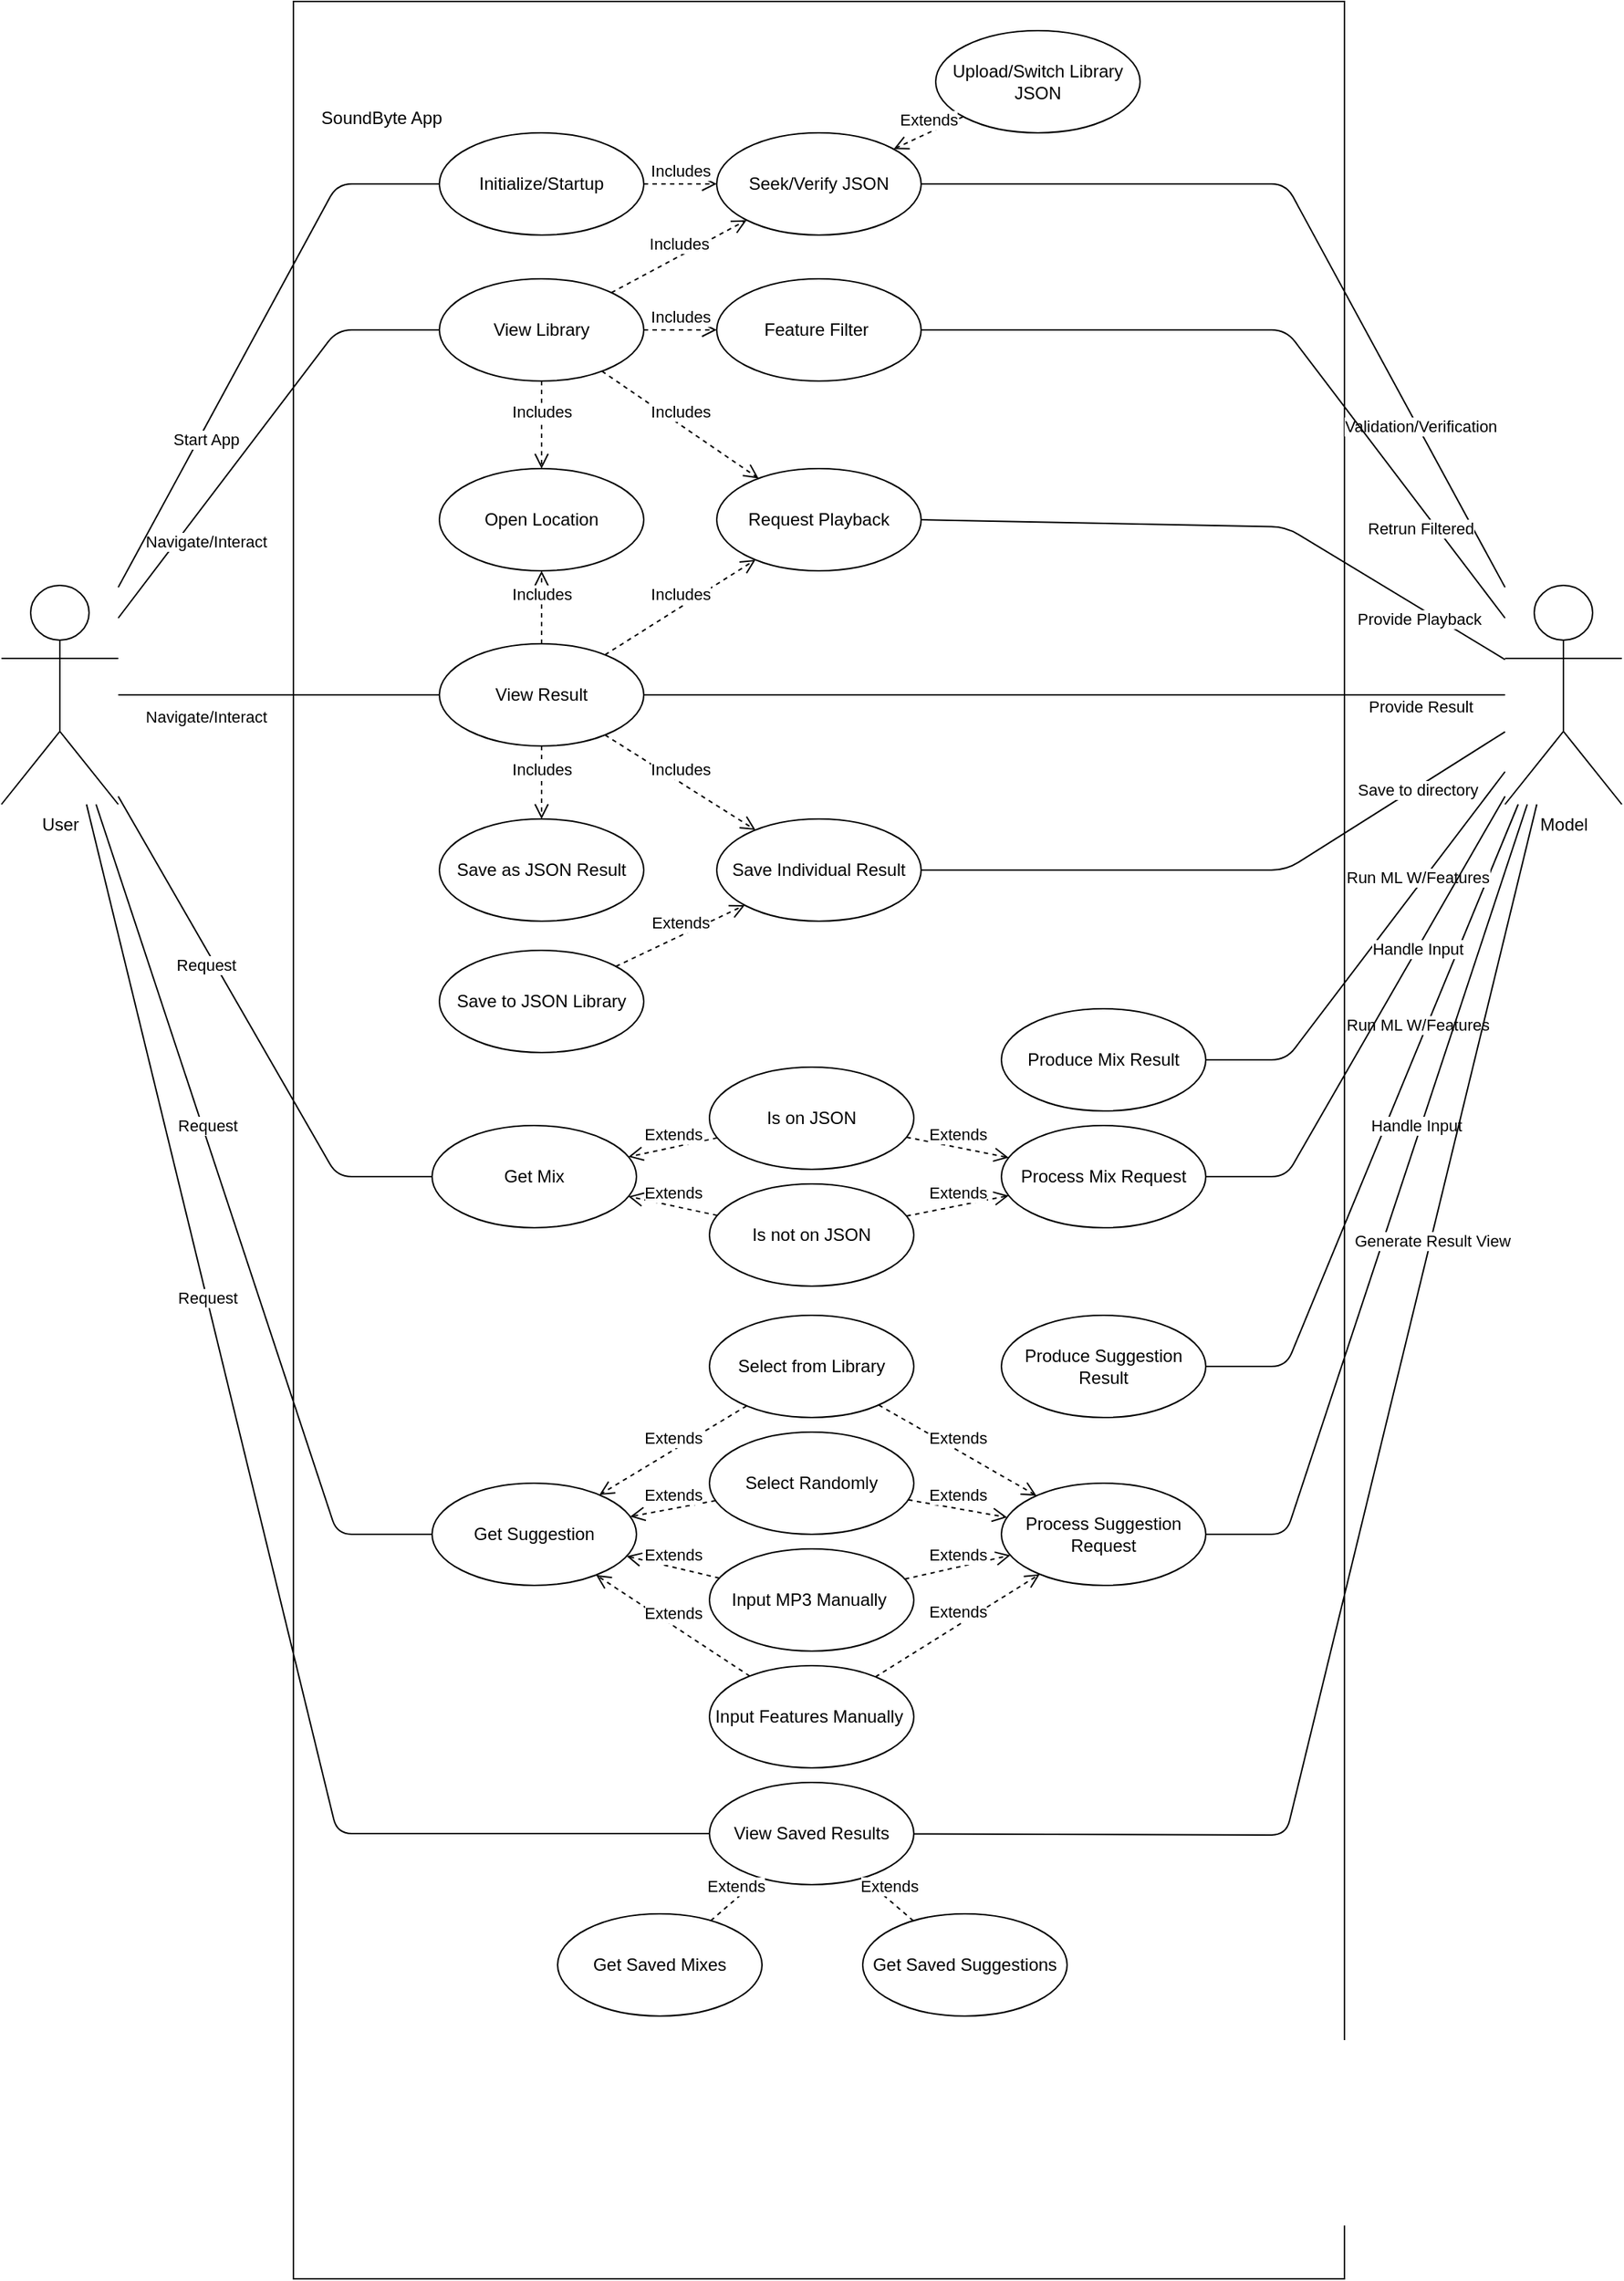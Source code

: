 <mxfile version="13.10.4" type="google"><diagram id="C5RBs43oDa-KdzZeNtuy" name="Page-1"><mxGraphModel dx="1852" dy="3689" grid="1" gridSize="10" guides="1" tooltips="1" connect="1" arrows="1" fold="1" page="1" pageScale="1" pageWidth="827" pageHeight="1169" math="0" shadow="0"><root><mxCell id="WIyWlLk6GJQsqaUBKTNV-0"/><mxCell id="WIyWlLk6GJQsqaUBKTNV-1" parent="WIyWlLk6GJQsqaUBKTNV-0"/><mxCell id="0IeFKWJsFCupnaVQJMwz-87" value="" style="rounded=0;whiteSpace=wrap;html=1;fillColor=#FFFFFF;" parent="WIyWlLk6GJQsqaUBKTNV-1" vertex="1"><mxGeometry x="1060" y="-1210" width="720" height="1560" as="geometry"/></mxCell><mxCell id="0IeFKWJsFCupnaVQJMwz-0" value="User" style="shape=umlActor;verticalLabelPosition=bottom;verticalAlign=top;html=1;" parent="WIyWlLk6GJQsqaUBKTNV-1" vertex="1"><mxGeometry x="860" y="-810" width="80" height="150" as="geometry"/></mxCell><mxCell id="0IeFKWJsFCupnaVQJMwz-1" value="Get Suggestion" style="ellipse;whiteSpace=wrap;html=1;" parent="WIyWlLk6GJQsqaUBKTNV-1" vertex="1"><mxGeometry x="1155" y="-195" width="140" height="70" as="geometry"/></mxCell><mxCell id="0IeFKWJsFCupnaVQJMwz-15" value="Request" style="endArrow=none;html=1;" parent="WIyWlLk6GJQsqaUBKTNV-1" source="0IeFKWJsFCupnaVQJMwz-0" target="0IeFKWJsFCupnaVQJMwz-1" edge="1"><mxGeometry x="-0.214" y="2" width="50" height="50" relative="1" as="geometry"><mxPoint x="1030" y="-800.5" as="sourcePoint"/><mxPoint x="1080" y="-850.5" as="targetPoint"/><Array as="points"><mxPoint x="1090" y="-160"/></Array><mxPoint x="1" as="offset"/></mxGeometry></mxCell><mxCell id="0IeFKWJsFCupnaVQJMwz-20" value="View Library" style="ellipse;whiteSpace=wrap;html=1;" parent="WIyWlLk6GJQsqaUBKTNV-1" vertex="1"><mxGeometry x="1160" y="-1020" width="140" height="70" as="geometry"/></mxCell><mxCell id="0IeFKWJsFCupnaVQJMwz-23" value="Navigate/Interact&lt;br&gt;" style="endArrow=none;html=1;strokeColor=#000000;" parent="WIyWlLk6GJQsqaUBKTNV-1" source="0IeFKWJsFCupnaVQJMwz-0" target="0IeFKWJsFCupnaVQJMwz-20" edge="1"><mxGeometry x="-0.509" y="-16" width="50" height="50" relative="1" as="geometry"><mxPoint x="1070" y="-960.5" as="sourcePoint"/><mxPoint x="1120" y="-1010.5" as="targetPoint"/><Array as="points"><mxPoint x="1090" y="-985"/></Array><mxPoint as="offset"/></mxGeometry></mxCell><mxCell id="0IeFKWJsFCupnaVQJMwz-24" value="Initialize/Startup" style="ellipse;whiteSpace=wrap;html=1;" parent="WIyWlLk6GJQsqaUBKTNV-1" vertex="1"><mxGeometry x="1160" y="-1120" width="140" height="70" as="geometry"/></mxCell><mxCell id="0IeFKWJsFCupnaVQJMwz-26" value="Start App" style="endArrow=none;html=1;strokeColor=#000000;" parent="WIyWlLk6GJQsqaUBKTNV-1" source="0IeFKWJsFCupnaVQJMwz-0" target="0IeFKWJsFCupnaVQJMwz-24" edge="1"><mxGeometry x="-0.388" y="-4" width="50" height="50" relative="1" as="geometry"><mxPoint x="1040" y="-850.5" as="sourcePoint"/><mxPoint x="1220" y="-935.5" as="targetPoint"/><Array as="points"><mxPoint x="1090" y="-1085"/></Array><mxPoint as="offset"/></mxGeometry></mxCell><mxCell id="0IeFKWJsFCupnaVQJMwz-29" value="&lt;span style=&quot;color: rgb(0 , 0 , 0) ; font-family: &amp;#34;helvetica&amp;#34; ; font-size: 11px ; font-style: normal ; font-weight: 400 ; letter-spacing: normal ; text-align: center ; text-indent: 0px ; text-transform: none ; word-spacing: 0px ; background-color: rgb(255 , 255 , 255) ; display: inline ; float: none&quot;&gt;Extends&lt;/span&gt;" style="html=1;verticalAlign=bottom;endArrow=open;dashed=1;endSize=8;" parent="WIyWlLk6GJQsqaUBKTNV-1" source="0IeFKWJsFCupnaVQJMwz-34" target="0IeFKWJsFCupnaVQJMwz-1" edge="1"><mxGeometry relative="1" as="geometry"><mxPoint x="2043.75" y="-247.0" as="sourcePoint"/><mxPoint x="2044" y="28.0" as="targetPoint"/></mxGeometry></mxCell><mxCell id="0IeFKWJsFCupnaVQJMwz-32" value="Request Playback" style="ellipse;whiteSpace=wrap;html=1;" parent="WIyWlLk6GJQsqaUBKTNV-1" vertex="1"><mxGeometry x="1350" y="-890" width="140" height="70" as="geometry"/></mxCell><mxCell id="0IeFKWJsFCupnaVQJMwz-33" value="Feature Filter&amp;nbsp;" style="ellipse;whiteSpace=wrap;html=1;" parent="WIyWlLk6GJQsqaUBKTNV-1" vertex="1"><mxGeometry x="1350" y="-1020" width="140" height="70" as="geometry"/></mxCell><mxCell id="0IeFKWJsFCupnaVQJMwz-34" value="Select from Library" style="ellipse;whiteSpace=wrap;html=1;" parent="WIyWlLk6GJQsqaUBKTNV-1" vertex="1"><mxGeometry x="1345" y="-310" width="140" height="70" as="geometry"/></mxCell><mxCell id="0IeFKWJsFCupnaVQJMwz-35" value="Input MP3 Manually&amp;nbsp;" style="ellipse;whiteSpace=wrap;html=1;" parent="WIyWlLk6GJQsqaUBKTNV-1" vertex="1"><mxGeometry x="1345" y="-150" width="140" height="70" as="geometry"/></mxCell><mxCell id="0IeFKWJsFCupnaVQJMwz-36" value="Select Randomly" style="ellipse;whiteSpace=wrap;html=1;" parent="WIyWlLk6GJQsqaUBKTNV-1" vertex="1"><mxGeometry x="1345" y="-230" width="140" height="70" as="geometry"/></mxCell><mxCell id="0IeFKWJsFCupnaVQJMwz-37" value="Input Features Manually&amp;nbsp;" style="ellipse;whiteSpace=wrap;html=1;" parent="WIyWlLk6GJQsqaUBKTNV-1" vertex="1"><mxGeometry x="1345" y="-70" width="140" height="70" as="geometry"/></mxCell><mxCell id="0IeFKWJsFCupnaVQJMwz-39" value="Seek/Verify JSON" style="ellipse;whiteSpace=wrap;html=1;" parent="WIyWlLk6GJQsqaUBKTNV-1" vertex="1"><mxGeometry x="1350" y="-1120" width="140" height="70" as="geometry"/></mxCell><mxCell id="0IeFKWJsFCupnaVQJMwz-40" value="View Result" style="ellipse;whiteSpace=wrap;html=1;" parent="WIyWlLk6GJQsqaUBKTNV-1" vertex="1"><mxGeometry x="1160" y="-770" width="140" height="70" as="geometry"/></mxCell><mxCell id="0IeFKWJsFCupnaVQJMwz-41" value="Save Individual Result" style="ellipse;whiteSpace=wrap;html=1;" parent="WIyWlLk6GJQsqaUBKTNV-1" vertex="1"><mxGeometry x="1350" y="-650" width="140" height="70" as="geometry"/></mxCell><mxCell id="0IeFKWJsFCupnaVQJMwz-43" value="&lt;span style=&quot;color: rgb(0 , 0 , 0) ; font-family: &amp;#34;helvetica&amp;#34; ; font-size: 11px ; font-style: normal ; font-weight: 400 ; letter-spacing: normal ; text-align: center ; text-indent: 0px ; text-transform: none ; word-spacing: 0px ; background-color: rgb(255 , 255 , 255) ; display: inline ; float: none&quot;&gt;Extends&lt;/span&gt;" style="html=1;verticalAlign=bottom;endArrow=open;dashed=1;endSize=8;" parent="WIyWlLk6GJQsqaUBKTNV-1" source="0IeFKWJsFCupnaVQJMwz-36" target="0IeFKWJsFCupnaVQJMwz-1" edge="1"><mxGeometry relative="1" as="geometry"><mxPoint x="1414.995" y="-250.508" as="sourcePoint"/><mxPoint x="1325" y="-174" as="targetPoint"/></mxGeometry></mxCell><mxCell id="0IeFKWJsFCupnaVQJMwz-44" value="&lt;span style=&quot;color: rgb(0 , 0 , 0) ; font-family: &amp;#34;helvetica&amp;#34; ; font-size: 11px ; font-style: normal ; font-weight: 400 ; letter-spacing: normal ; text-align: center ; text-indent: 0px ; text-transform: none ; word-spacing: 0px ; background-color: rgb(255 , 255 , 255) ; display: inline ; float: none&quot;&gt;Extends&lt;br&gt;&lt;/span&gt;" style="html=1;verticalAlign=bottom;endArrow=open;dashed=1;endSize=8;" parent="WIyWlLk6GJQsqaUBKTNV-1" source="0IeFKWJsFCupnaVQJMwz-35" target="0IeFKWJsFCupnaVQJMwz-1" edge="1"><mxGeometry relative="1" as="geometry"><mxPoint x="1385" y="-115" as="sourcePoint"/><mxPoint x="1345" y="-122" as="targetPoint"/></mxGeometry></mxCell><mxCell id="0IeFKWJsFCupnaVQJMwz-45" value="&lt;span style=&quot;color: rgb(0 , 0 , 0) ; font-family: &amp;#34;helvetica&amp;#34; ; font-size: 11px ; font-style: normal ; font-weight: 400 ; letter-spacing: normal ; text-align: center ; text-indent: 0px ; text-transform: none ; word-spacing: 0px ; background-color: rgb(255 , 255 , 255) ; display: inline ; float: none&quot;&gt;Extends&lt;/span&gt;" style="html=1;verticalAlign=bottom;endArrow=open;dashed=1;endSize=8;" parent="WIyWlLk6GJQsqaUBKTNV-1" source="0IeFKWJsFCupnaVQJMwz-37" target="0IeFKWJsFCupnaVQJMwz-1" edge="1"><mxGeometry relative="1" as="geometry"><mxPoint x="1434.995" y="-230.508" as="sourcePoint"/><mxPoint x="1345.005" y="-154.492" as="targetPoint"/></mxGeometry></mxCell><mxCell id="0IeFKWJsFCupnaVQJMwz-46" value="Get Mix" style="ellipse;whiteSpace=wrap;html=1;" parent="WIyWlLk6GJQsqaUBKTNV-1" vertex="1"><mxGeometry x="1155" y="-440" width="140" height="70" as="geometry"/></mxCell><mxCell id="0IeFKWJsFCupnaVQJMwz-47" value="&lt;span style=&quot;color: rgb(0 , 0 , 0) ; font-family: &amp;#34;helvetica&amp;#34; ; font-size: 11px ; font-style: normal ; font-weight: 400 ; letter-spacing: normal ; text-align: center ; text-indent: 0px ; text-transform: none ; word-spacing: 0px ; background-color: rgb(255 , 255 , 255) ; display: inline ; float: none&quot;&gt;Includes&lt;/span&gt;" style="html=1;verticalAlign=bottom;endArrow=open;dashed=1;endSize=8;" parent="WIyWlLk6GJQsqaUBKTNV-1" source="0IeFKWJsFCupnaVQJMwz-20" target="0IeFKWJsFCupnaVQJMwz-32" edge="1"><mxGeometry relative="1" as="geometry"><mxPoint x="2120.005" y="-760.492" as="sourcePoint"/><mxPoint x="2220" y="-835.5" as="targetPoint"/></mxGeometry></mxCell><mxCell id="0IeFKWJsFCupnaVQJMwz-48" value="&lt;span style=&quot;color: rgb(0 , 0 , 0) ; font-family: &amp;#34;helvetica&amp;#34; ; font-size: 11px ; font-style: normal ; font-weight: 400 ; letter-spacing: normal ; text-align: center ; text-indent: 0px ; text-transform: none ; word-spacing: 0px ; background-color: rgb(255 , 255 , 255) ; display: inline ; float: none&quot;&gt;Includes&lt;/span&gt;" style="html=1;verticalAlign=bottom;endArrow=open;dashed=1;endSize=8;" parent="WIyWlLk6GJQsqaUBKTNV-1" source="0IeFKWJsFCupnaVQJMwz-40" target="0IeFKWJsFCupnaVQJMwz-32" edge="1"><mxGeometry relative="1" as="geometry"><mxPoint x="2130.005" y="-750.492" as="sourcePoint"/><mxPoint x="2230" y="-825.5" as="targetPoint"/></mxGeometry></mxCell><mxCell id="0IeFKWJsFCupnaVQJMwz-49" value="&lt;span style=&quot;color: rgb(0 , 0 , 0) ; font-family: &amp;#34;helvetica&amp;#34; ; font-size: 11px ; font-style: normal ; font-weight: 400 ; letter-spacing: normal ; text-align: center ; text-indent: 0px ; text-transform: none ; word-spacing: 0px ; background-color: rgb(255 , 255 , 255) ; display: inline ; float: none&quot;&gt;Includes&lt;/span&gt;" style="html=1;verticalAlign=bottom;endArrow=open;dashed=1;endSize=8;entryX=0;entryY=1;entryDx=0;entryDy=0;" parent="WIyWlLk6GJQsqaUBKTNV-1" source="0IeFKWJsFCupnaVQJMwz-20" target="0IeFKWJsFCupnaVQJMwz-39" edge="1"><mxGeometry relative="1" as="geometry"><mxPoint x="2120.005" y="-760.492" as="sourcePoint"/><mxPoint x="2220" y="-835.5" as="targetPoint"/></mxGeometry></mxCell><mxCell id="0IeFKWJsFCupnaVQJMwz-50" value="&lt;span style=&quot;color: rgb(0 , 0 , 0) ; font-family: &amp;#34;helvetica&amp;#34; ; font-size: 11px ; font-style: normal ; font-weight: 400 ; letter-spacing: normal ; text-align: center ; text-indent: 0px ; text-transform: none ; word-spacing: 0px ; background-color: rgb(255 , 255 , 255) ; display: inline ; float: none&quot;&gt;Includes&lt;/span&gt;" style="html=1;verticalAlign=bottom;endArrow=open;dashed=1;endSize=8;exitX=1;exitY=0.5;exitDx=0;exitDy=0;entryX=0;entryY=0.5;entryDx=0;entryDy=0;" parent="WIyWlLk6GJQsqaUBKTNV-1" source="0IeFKWJsFCupnaVQJMwz-24" target="0IeFKWJsFCupnaVQJMwz-39" edge="1"><mxGeometry relative="1" as="geometry"><mxPoint x="2120.005" y="-760.492" as="sourcePoint"/><mxPoint x="2220" y="-835.5" as="targetPoint"/></mxGeometry></mxCell><mxCell id="0IeFKWJsFCupnaVQJMwz-51" value="&lt;span style=&quot;color: rgb(0 , 0 , 0) ; font-family: &amp;#34;helvetica&amp;#34; ; font-size: 11px ; font-style: normal ; font-weight: 400 ; letter-spacing: normal ; text-align: center ; text-indent: 0px ; text-transform: none ; word-spacing: 0px ; background-color: rgb(255 , 255 , 255) ; display: inline ; float: none&quot;&gt;Includes&lt;/span&gt;" style="html=1;verticalAlign=bottom;endArrow=open;dashed=1;endSize=8;exitX=1;exitY=0.5;exitDx=0;exitDy=0;entryX=0;entryY=0.5;entryDx=0;entryDy=0;" parent="WIyWlLk6GJQsqaUBKTNV-1" source="0IeFKWJsFCupnaVQJMwz-20" target="0IeFKWJsFCupnaVQJMwz-33" edge="1"><mxGeometry relative="1" as="geometry"><mxPoint x="1340.005" y="-902.492" as="sourcePoint"/><mxPoint x="1429.995" y="-980.508" as="targetPoint"/></mxGeometry></mxCell><mxCell id="0IeFKWJsFCupnaVQJMwz-53" value="&lt;span style=&quot;color: rgb(0 , 0 , 0) ; font-family: &amp;#34;helvetica&amp;#34; ; font-size: 11px ; font-style: normal ; font-weight: 400 ; letter-spacing: normal ; text-align: center ; text-indent: 0px ; text-transform: none ; word-spacing: 0px ; background-color: rgb(255 , 255 , 255) ; display: inline ; float: none&quot;&gt;Includes&lt;/span&gt;" style="html=1;verticalAlign=bottom;endArrow=open;dashed=1;endSize=8;" parent="WIyWlLk6GJQsqaUBKTNV-1" source="0IeFKWJsFCupnaVQJMwz-40" target="0IeFKWJsFCupnaVQJMwz-41" edge="1"><mxGeometry relative="1" as="geometry"><mxPoint x="2120.005" y="-760.492" as="sourcePoint"/><mxPoint x="2220" y="-835.5" as="targetPoint"/></mxGeometry></mxCell><mxCell id="0IeFKWJsFCupnaVQJMwz-54" value="Navigate/Interact&lt;br&gt;" style="endArrow=none;html=1;strokeColor=#000000;" parent="WIyWlLk6GJQsqaUBKTNV-1" source="0IeFKWJsFCupnaVQJMwz-0" target="0IeFKWJsFCupnaVQJMwz-40" edge="1"><mxGeometry x="-0.455" y="-15" width="50" height="50" relative="1" as="geometry"><mxPoint x="1040" y="-773.682" as="sourcePoint"/><mxPoint x="1220.0" y="-878" as="targetPoint"/><Array as="points"><mxPoint x="1090" y="-735"/></Array><mxPoint as="offset"/></mxGeometry></mxCell><mxCell id="0IeFKWJsFCupnaVQJMwz-56" value="Model" style="shape=umlActor;verticalLabelPosition=bottom;verticalAlign=top;html=1;" parent="WIyWlLk6GJQsqaUBKTNV-1" vertex="1"><mxGeometry x="1890" y="-810" width="80" height="150" as="geometry"/></mxCell><mxCell id="0IeFKWJsFCupnaVQJMwz-57" value="Validation/Verification" style="endArrow=none;html=1;strokeColor=#000000;" parent="WIyWlLk6GJQsqaUBKTNV-1" source="0IeFKWJsFCupnaVQJMwz-56" target="0IeFKWJsFCupnaVQJMwz-39" edge="1"><mxGeometry x="-0.558" y="-2" width="50" height="50" relative="1" as="geometry"><mxPoint x="1040" y="-796.773" as="sourcePoint"/><mxPoint x="1220" y="-1005" as="targetPoint"/><Array as="points"><mxPoint x="1740" y="-1085"/></Array><mxPoint as="offset"/></mxGeometry></mxCell><mxCell id="0IeFKWJsFCupnaVQJMwz-58" value="Retrun Filtered&lt;br&gt;" style="endArrow=none;html=1;strokeColor=#000000;" parent="WIyWlLk6GJQsqaUBKTNV-1" source="0IeFKWJsFCupnaVQJMwz-56" target="0IeFKWJsFCupnaVQJMwz-33" edge="1"><mxGeometry x="-0.662" y="9" width="50" height="50" relative="1" as="geometry"><mxPoint x="1790" y="-786.857" as="sourcePoint"/><mxPoint x="1550" y="-1005" as="targetPoint"/><Array as="points"><mxPoint x="1740" y="-985"/></Array><mxPoint as="offset"/></mxGeometry></mxCell><mxCell id="0IeFKWJsFCupnaVQJMwz-59" value="Save to directory" style="endArrow=none;html=1;strokeColor=#000000;" parent="WIyWlLk6GJQsqaUBKTNV-1" source="0IeFKWJsFCupnaVQJMwz-56" target="0IeFKWJsFCupnaVQJMwz-41" edge="1"><mxGeometry x="-0.663" y="2" width="50" height="50" relative="1" as="geometry"><mxPoint x="1790" y="-768.714" as="sourcePoint"/><mxPoint x="1550" y="-878" as="targetPoint"/><Array as="points"><mxPoint x="1740" y="-615"/></Array><mxPoint as="offset"/></mxGeometry></mxCell><mxCell id="0IeFKWJsFCupnaVQJMwz-60" value="Provide Playback" style="endArrow=none;html=1;strokeColor=#000000;entryX=1;entryY=0.5;entryDx=0;entryDy=0;" parent="WIyWlLk6GJQsqaUBKTNV-1" source="0IeFKWJsFCupnaVQJMwz-56" target="0IeFKWJsFCupnaVQJMwz-32" edge="1"><mxGeometry x="-0.696" y="6" width="50" height="50" relative="1" as="geometry"><mxPoint x="1790" y="-768.714" as="sourcePoint"/><mxPoint x="1550" y="-878" as="targetPoint"/><Array as="points"><mxPoint x="1740" y="-850"/></Array><mxPoint x="-1" as="offset"/></mxGeometry></mxCell><mxCell id="0IeFKWJsFCupnaVQJMwz-62" value="Process Suggestion &lt;br&gt;Request" style="ellipse;whiteSpace=wrap;html=1;" parent="WIyWlLk6GJQsqaUBKTNV-1" vertex="1"><mxGeometry x="1545" y="-195" width="140" height="70" as="geometry"/></mxCell><mxCell id="0IeFKWJsFCupnaVQJMwz-64" value="&lt;span style=&quot;color: rgb(0 , 0 , 0) ; font-family: &amp;#34;helvetica&amp;#34; ; font-size: 11px ; font-style: normal ; font-weight: 400 ; letter-spacing: normal ; text-align: center ; text-indent: 0px ; text-transform: none ; word-spacing: 0px ; background-color: rgb(255 , 255 , 255) ; display: inline ; float: none&quot;&gt;Extends&lt;/span&gt;" style="html=1;verticalAlign=bottom;endArrow=open;dashed=1;endSize=8;" parent="WIyWlLk6GJQsqaUBKTNV-1" source="0IeFKWJsFCupnaVQJMwz-34" target="0IeFKWJsFCupnaVQJMwz-62" edge="1"><mxGeometry relative="1" as="geometry"><mxPoint x="1415.503" y="-250.251" as="sourcePoint"/><mxPoint x="1334.497" y="-174.749" as="targetPoint"/></mxGeometry></mxCell><mxCell id="0IeFKWJsFCupnaVQJMwz-65" value="&lt;span style=&quot;color: rgb(0 , 0 , 0) ; font-family: &amp;#34;helvetica&amp;#34; ; font-size: 11px ; font-style: normal ; font-weight: 400 ; letter-spacing: normal ; text-align: center ; text-indent: 0px ; text-transform: none ; word-spacing: 0px ; background-color: rgb(255 , 255 , 255) ; display: inline ; float: none&quot;&gt;Extends&lt;/span&gt;" style="html=1;verticalAlign=bottom;endArrow=open;dashed=1;endSize=8;" parent="WIyWlLk6GJQsqaUBKTNV-1" source="0IeFKWJsFCupnaVQJMwz-36" target="0IeFKWJsFCupnaVQJMwz-62" edge="1"><mxGeometry relative="1" as="geometry"><mxPoint x="1425.503" y="-240.251" as="sourcePoint"/><mxPoint x="1344.497" y="-164.749" as="targetPoint"/></mxGeometry></mxCell><mxCell id="0IeFKWJsFCupnaVQJMwz-66" value="&lt;span style=&quot;color: rgb(0 , 0 , 0) ; font-family: &amp;#34;helvetica&amp;#34; ; font-size: 11px ; font-style: normal ; font-weight: 400 ; letter-spacing: normal ; text-align: center ; text-indent: 0px ; text-transform: none ; word-spacing: 0px ; background-color: rgb(255 , 255 , 255) ; display: inline ; float: none&quot;&gt;Extends&lt;/span&gt;" style="html=1;verticalAlign=bottom;endArrow=open;dashed=1;endSize=8;" parent="WIyWlLk6GJQsqaUBKTNV-1" source="0IeFKWJsFCupnaVQJMwz-35" target="0IeFKWJsFCupnaVQJMwz-62" edge="1"><mxGeometry relative="1" as="geometry"><mxPoint x="1435.503" y="-230.251" as="sourcePoint"/><mxPoint x="1354.497" y="-154.749" as="targetPoint"/></mxGeometry></mxCell><mxCell id="0IeFKWJsFCupnaVQJMwz-67" value="&lt;span style=&quot;color: rgb(0 , 0 , 0) ; font-family: &amp;#34;helvetica&amp;#34; ; font-size: 11px ; font-style: normal ; font-weight: 400 ; letter-spacing: normal ; text-align: center ; text-indent: 0px ; text-transform: none ; word-spacing: 0px ; background-color: rgb(255 , 255 , 255) ; display: inline ; float: none&quot;&gt;Extends&lt;/span&gt;" style="html=1;verticalAlign=bottom;endArrow=open;dashed=1;endSize=8;" parent="WIyWlLk6GJQsqaUBKTNV-1" source="0IeFKWJsFCupnaVQJMwz-37" target="0IeFKWJsFCupnaVQJMwz-62" edge="1"><mxGeometry relative="1" as="geometry"><mxPoint x="1445.503" y="-220.251" as="sourcePoint"/><mxPoint x="1585" y="-132" as="targetPoint"/></mxGeometry></mxCell><mxCell id="0IeFKWJsFCupnaVQJMwz-71" value="Save to JSON Library" style="ellipse;whiteSpace=wrap;html=1;" parent="WIyWlLk6GJQsqaUBKTNV-1" vertex="1"><mxGeometry x="1160" y="-560" width="140" height="70" as="geometry"/></mxCell><mxCell id="0IeFKWJsFCupnaVQJMwz-72" value="&lt;span style=&quot;color: rgb(0 , 0 , 0) ; font-family: &amp;#34;helvetica&amp;#34; ; font-size: 11px ; font-style: normal ; font-weight: 400 ; letter-spacing: normal ; text-align: center ; text-indent: 0px ; text-transform: none ; word-spacing: 0px ; background-color: rgb(255 , 255 , 255) ; display: inline ; float: none&quot;&gt;Extends&lt;/span&gt;" style="html=1;verticalAlign=bottom;endArrow=open;dashed=1;endSize=8;" parent="WIyWlLk6GJQsqaUBKTNV-1" source="0IeFKWJsFCupnaVQJMwz-71" target="0IeFKWJsFCupnaVQJMwz-41" edge="1"><mxGeometry relative="1" as="geometry"><mxPoint x="1544" y="-545" as="sourcePoint"/><mxPoint x="1435" y="-630" as="targetPoint"/></mxGeometry></mxCell><mxCell id="0IeFKWJsFCupnaVQJMwz-75" value="Provide Result" style="endArrow=none;html=1;strokeColor=#000000;" parent="WIyWlLk6GJQsqaUBKTNV-1" source="0IeFKWJsFCupnaVQJMwz-56" target="0IeFKWJsFCupnaVQJMwz-40" edge="1"><mxGeometry x="-0.801" y="7" width="50" height="50" relative="1" as="geometry"><mxPoint x="1790" y="-760.255" as="sourcePoint"/><mxPoint x="1360" y="-763" as="targetPoint"/><Array as="points"/><mxPoint y="1" as="offset"/></mxGeometry></mxCell><mxCell id="0IeFKWJsFCupnaVQJMwz-77" value="Produce Suggestion &lt;br&gt;Result" style="ellipse;whiteSpace=wrap;html=1;" parent="WIyWlLk6GJQsqaUBKTNV-1" vertex="1"><mxGeometry x="1545" y="-310" width="140" height="70" as="geometry"/></mxCell><mxCell id="0IeFKWJsFCupnaVQJMwz-78" value="Run ML W/Features" style="endArrow=none;html=1;strokeColor=#000000;" parent="WIyWlLk6GJQsqaUBKTNV-1" source="0IeFKWJsFCupnaVQJMwz-56" target="0IeFKWJsFCupnaVQJMwz-77" edge="1"><mxGeometry x="-0.3" y="-7" width="50" height="50" relative="1" as="geometry"><mxPoint x="1790" y="-205.0" as="sourcePoint"/><mxPoint x="1715" y="-205.0" as="targetPoint"/><Array as="points"><mxPoint x="1740" y="-275"/></Array><mxPoint y="1" as="offset"/></mxGeometry></mxCell><mxCell id="0IeFKWJsFCupnaVQJMwz-79" value="Process Mix Request" style="ellipse;whiteSpace=wrap;html=1;" parent="WIyWlLk6GJQsqaUBKTNV-1" vertex="1"><mxGeometry x="1545" y="-440" width="140" height="70" as="geometry"/></mxCell><mxCell id="0IeFKWJsFCupnaVQJMwz-82" value="Produce Mix Result&lt;br&gt;" style="ellipse;whiteSpace=wrap;html=1;" parent="WIyWlLk6GJQsqaUBKTNV-1" vertex="1"><mxGeometry x="1545" y="-520" width="140" height="70" as="geometry"/></mxCell><mxCell id="0IeFKWJsFCupnaVQJMwz-84" value="Run ML W/Features" style="endArrow=none;html=1;strokeColor=#000000;" parent="WIyWlLk6GJQsqaUBKTNV-1" source="0IeFKWJsFCupnaVQJMwz-56" target="0IeFKWJsFCupnaVQJMwz-82" edge="1"><mxGeometry x="-0.38" y="-4" width="50" height="50" relative="1" as="geometry"><mxPoint x="1790" y="-205.0" as="sourcePoint"/><mxPoint x="1715" y="-205.0" as="targetPoint"/><Array as="points"><mxPoint x="1740" y="-485"/></Array><mxPoint as="offset"/></mxGeometry></mxCell><mxCell id="0IeFKWJsFCupnaVQJMwz-86" value="Request" style="endArrow=none;html=1;" parent="WIyWlLk6GJQsqaUBKTNV-1" source="0IeFKWJsFCupnaVQJMwz-0" target="0IeFKWJsFCupnaVQJMwz-46" edge="1"><mxGeometry x="-0.289" y="-6" width="50" height="50" relative="1" as="geometry"><mxPoint x="1039.866" y="-675.5" as="sourcePoint"/><mxPoint x="1271.98" y="-238.82" as="targetPoint"/><Array as="points"><mxPoint x="1090" y="-405"/></Array><mxPoint as="offset"/></mxGeometry></mxCell><mxCell id="0IeFKWJsFCupnaVQJMwz-88" value="SoundByte App" style="text;html=1;align=center;verticalAlign=middle;resizable=0;points=[];autosize=1;" parent="WIyWlLk6GJQsqaUBKTNV-1" vertex="1"><mxGeometry x="1070" y="-1140" width="100" height="20" as="geometry"/></mxCell><mxCell id="0IeFKWJsFCupnaVQJMwz-89" value="Is on JSON" style="ellipse;whiteSpace=wrap;html=1;" parent="WIyWlLk6GJQsqaUBKTNV-1" vertex="1"><mxGeometry x="1345" y="-480" width="140" height="70" as="geometry"/></mxCell><mxCell id="0IeFKWJsFCupnaVQJMwz-90" value="Is not on JSON" style="ellipse;whiteSpace=wrap;html=1;" parent="WIyWlLk6GJQsqaUBKTNV-1" vertex="1"><mxGeometry x="1345" y="-400" width="140" height="70" as="geometry"/></mxCell><mxCell id="0IeFKWJsFCupnaVQJMwz-91" value="&lt;span style=&quot;color: rgb(0 , 0 , 0) ; font-family: &amp;#34;helvetica&amp;#34; ; font-size: 11px ; font-style: normal ; font-weight: 400 ; letter-spacing: normal ; text-align: center ; text-indent: 0px ; text-transform: none ; word-spacing: 0px ; background-color: rgb(255 , 255 , 255) ; display: inline ; float: none&quot;&gt;Extends&lt;/span&gt;" style="html=1;verticalAlign=bottom;endArrow=open;dashed=1;endSize=8;" parent="WIyWlLk6GJQsqaUBKTNV-1" source="0IeFKWJsFCupnaVQJMwz-89" target="0IeFKWJsFCupnaVQJMwz-79" edge="1"><mxGeometry relative="1" as="geometry"><mxPoint x="1505.21" y="-186.351" as="sourcePoint"/><mxPoint x="1599.858" y="-118.673" as="targetPoint"/></mxGeometry></mxCell><mxCell id="0IeFKWJsFCupnaVQJMwz-92" value="&lt;span style=&quot;color: rgb(0 , 0 , 0) ; font-family: &amp;#34;helvetica&amp;#34; ; font-size: 11px ; font-style: normal ; font-weight: 400 ; letter-spacing: normal ; text-align: center ; text-indent: 0px ; text-transform: none ; word-spacing: 0px ; background-color: rgb(255 , 255 , 255) ; display: inline ; float: none&quot;&gt;Extends&lt;/span&gt;" style="html=1;verticalAlign=bottom;endArrow=open;dashed=1;endSize=8;" parent="WIyWlLk6GJQsqaUBKTNV-1" source="0IeFKWJsFCupnaVQJMwz-90" target="0IeFKWJsFCupnaVQJMwz-79" edge="1"><mxGeometry relative="1" as="geometry"><mxPoint x="1516.579" y="-478.357" as="sourcePoint"/><mxPoint x="1578.421" y="-461.643" as="targetPoint"/></mxGeometry></mxCell><mxCell id="0IeFKWJsFCupnaVQJMwz-93" value="&lt;span style=&quot;color: rgb(0 , 0 , 0) ; font-family: &amp;#34;helvetica&amp;#34; ; font-size: 11px ; font-style: normal ; font-weight: 400 ; letter-spacing: normal ; text-align: center ; text-indent: 0px ; text-transform: none ; word-spacing: 0px ; background-color: rgb(255 , 255 , 255) ; display: inline ; float: none&quot;&gt;Extends&lt;/span&gt;" style="html=1;verticalAlign=bottom;endArrow=open;dashed=1;endSize=8;" parent="WIyWlLk6GJQsqaUBKTNV-1" source="0IeFKWJsFCupnaVQJMwz-90" target="0IeFKWJsFCupnaVQJMwz-46" edge="1"><mxGeometry relative="1" as="geometry"><mxPoint x="1520.119" y="-420.84" as="sourcePoint"/><mxPoint x="1574.926" y="-432.102" as="targetPoint"/></mxGeometry></mxCell><mxCell id="0IeFKWJsFCupnaVQJMwz-94" value="&lt;span style=&quot;color: rgb(0 , 0 , 0) ; font-family: &amp;#34;helvetica&amp;#34; ; font-size: 11px ; font-style: normal ; font-weight: 400 ; letter-spacing: normal ; text-align: center ; text-indent: 0px ; text-transform: none ; word-spacing: 0px ; background-color: rgb(255 , 255 , 255) ; display: inline ; float: none&quot;&gt;Extends&lt;/span&gt;" style="html=1;verticalAlign=bottom;endArrow=open;dashed=1;endSize=8;" parent="WIyWlLk6GJQsqaUBKTNV-1" source="0IeFKWJsFCupnaVQJMwz-89" target="0IeFKWJsFCupnaVQJMwz-46" edge="1"><mxGeometry relative="1" as="geometry"><mxPoint x="1400.648" y="-430.056" as="sourcePoint"/><mxPoint x="1339.035" y="-455.75" as="targetPoint"/></mxGeometry></mxCell><mxCell id="0IeFKWJsFCupnaVQJMwz-100" value="Handle Input" style="endArrow=none;html=1;strokeColor=#000000;" parent="WIyWlLk6GJQsqaUBKTNV-1" source="0IeFKWJsFCupnaVQJMwz-56" target="0IeFKWJsFCupnaVQJMwz-79" edge="1"><mxGeometry x="-0.317" y="1" width="50" height="50" relative="1" as="geometry"><mxPoint x="1840.435" y="-688" as="sourcePoint"/><mxPoint x="1663.57" y="-239.336" as="targetPoint"/><Array as="points"><mxPoint x="1740" y="-405"/></Array><mxPoint y="-1" as="offset"/></mxGeometry></mxCell><mxCell id="0IeFKWJsFCupnaVQJMwz-101" value="Handle Input" style="endArrow=none;html=1;strokeColor=#000000;" parent="WIyWlLk6GJQsqaUBKTNV-1" source="0IeFKWJsFCupnaVQJMwz-56" target="0IeFKWJsFCupnaVQJMwz-62" edge="1"><mxGeometry x="-0.201" y="-2" width="50" height="50" relative="1" as="geometry"><mxPoint x="1850.435" y="-678" as="sourcePoint"/><mxPoint x="1673.57" y="-229.336" as="targetPoint"/><Array as="points"><mxPoint x="1740" y="-160"/></Array><mxPoint x="-1" as="offset"/></mxGeometry></mxCell><mxCell id="0IeFKWJsFCupnaVQJMwz-102" value="View Saved Results" style="ellipse;whiteSpace=wrap;html=1;" parent="WIyWlLk6GJQsqaUBKTNV-1" vertex="1"><mxGeometry x="1345" y="10" width="140" height="70" as="geometry"/></mxCell><mxCell id="0IeFKWJsFCupnaVQJMwz-103" value="Open Location" style="ellipse;whiteSpace=wrap;html=1;" parent="WIyWlLk6GJQsqaUBKTNV-1" vertex="1"><mxGeometry x="1160" y="-890" width="140" height="70" as="geometry"/></mxCell><mxCell id="0IeFKWJsFCupnaVQJMwz-104" value="&lt;span style=&quot;color: rgb(0 , 0 , 0) ; font-family: &amp;#34;helvetica&amp;#34; ; font-size: 11px ; font-style: normal ; font-weight: 400 ; letter-spacing: normal ; text-align: center ; text-indent: 0px ; text-transform: none ; word-spacing: 0px ; background-color: rgb(255 , 255 , 255) ; display: inline ; float: none&quot;&gt;Includes&lt;/span&gt;" style="html=1;verticalAlign=bottom;endArrow=open;dashed=1;endSize=8;exitX=0.5;exitY=1;exitDx=0;exitDy=0;" parent="WIyWlLk6GJQsqaUBKTNV-1" source="0IeFKWJsFCupnaVQJMwz-20" target="0IeFKWJsFCupnaVQJMwz-103" edge="1"><mxGeometry relative="1" as="geometry"><mxPoint x="1331.263" y="-849.727" as="sourcePoint"/><mxPoint x="1398.533" y="-803.198" as="targetPoint"/></mxGeometry></mxCell><mxCell id="0IeFKWJsFCupnaVQJMwz-105" value="&lt;span style=&quot;color: rgb(0 , 0 , 0) ; font-family: &amp;#34;helvetica&amp;#34; ; font-size: 11px ; font-style: normal ; font-weight: 400 ; letter-spacing: normal ; text-align: center ; text-indent: 0px ; text-transform: none ; word-spacing: 0px ; background-color: rgb(255 , 255 , 255) ; display: inline ; float: none&quot;&gt;Includes&lt;/span&gt;" style="html=1;verticalAlign=bottom;endArrow=open;dashed=1;endSize=8;entryX=0.5;entryY=1;entryDx=0;entryDy=0;" parent="WIyWlLk6GJQsqaUBKTNV-1" source="0IeFKWJsFCupnaVQJMwz-40" target="0IeFKWJsFCupnaVQJMwz-103" edge="1"><mxGeometry relative="1" as="geometry"><mxPoint x="1290" y="-843" as="sourcePoint"/><mxPoint x="1290" y="-810" as="targetPoint"/></mxGeometry></mxCell><mxCell id="0IeFKWJsFCupnaVQJMwz-106" value="Save as JSON Result" style="ellipse;whiteSpace=wrap;html=1;" parent="WIyWlLk6GJQsqaUBKTNV-1" vertex="1"><mxGeometry x="1160" y="-650" width="140" height="70" as="geometry"/></mxCell><mxCell id="0IeFKWJsFCupnaVQJMwz-107" value="&lt;span style=&quot;color: rgb(0 , 0 , 0) ; font-family: &amp;#34;helvetica&amp;#34; ; font-size: 11px ; font-style: normal ; font-weight: 400 ; letter-spacing: normal ; text-align: center ; text-indent: 0px ; text-transform: none ; word-spacing: 0px ; background-color: rgb(255 , 255 , 255) ; display: inline ; float: none&quot;&gt;Includes&lt;/span&gt;" style="html=1;verticalAlign=bottom;endArrow=open;dashed=1;endSize=8;exitX=0.5;exitY=1;exitDx=0;exitDy=0;entryX=0.5;entryY=0;entryDx=0;entryDy=0;" parent="WIyWlLk6GJQsqaUBKTNV-1" source="0IeFKWJsFCupnaVQJMwz-40" target="0IeFKWJsFCupnaVQJMwz-106" edge="1"><mxGeometry relative="1" as="geometry"><mxPoint x="1329.657" y="-636.159" as="sourcePoint"/><mxPoint x="1400.566" y="-583.918" as="targetPoint"/></mxGeometry></mxCell><mxCell id="0IeFKWJsFCupnaVQJMwz-108" value="Request" style="endArrow=none;html=1;" parent="WIyWlLk6GJQsqaUBKTNV-1" source="0IeFKWJsFCupnaVQJMwz-0" target="0IeFKWJsFCupnaVQJMwz-102" edge="1"><mxGeometry x="-0.29" width="50" height="50" relative="1" as="geometry"><mxPoint x="930" y="-606.494" as="sourcePoint"/><mxPoint x="1267.32" y="-113.112" as="targetPoint"/><mxPoint as="offset"/><Array as="points"><mxPoint x="1090" y="45"/></Array></mxGeometry></mxCell><mxCell id="0IeFKWJsFCupnaVQJMwz-109" value="Generate Result View" style="endArrow=none;html=1;" parent="WIyWlLk6GJQsqaUBKTNV-1" source="0IeFKWJsFCupnaVQJMwz-56" target="0IeFKWJsFCupnaVQJMwz-102" edge="1"><mxGeometry x="-0.374" y="1" width="50" height="50" relative="1" as="geometry"><mxPoint x="915.588" y="-590" as="sourcePoint"/><mxPoint x="1490" y="180" as="targetPoint"/><mxPoint as="offset"/><Array as="points"><mxPoint x="1740" y="46"/></Array></mxGeometry></mxCell><mxCell id="0IeFKWJsFCupnaVQJMwz-111" value="Get Saved Mixes" style="ellipse;whiteSpace=wrap;html=1;" parent="WIyWlLk6GJQsqaUBKTNV-1" vertex="1"><mxGeometry x="1241" y="100" width="140" height="70" as="geometry"/></mxCell><mxCell id="0IeFKWJsFCupnaVQJMwz-112" value="Get Saved Suggestions" style="ellipse;whiteSpace=wrap;html=1;" parent="WIyWlLk6GJQsqaUBKTNV-1" vertex="1"><mxGeometry x="1450" y="100" width="140" height="70" as="geometry"/></mxCell><mxCell id="0IeFKWJsFCupnaVQJMwz-113" value="&lt;span style=&quot;color: rgb(0 , 0 , 0) ; font-family: &amp;#34;helvetica&amp;#34; ; font-size: 11px ; font-style: normal ; font-weight: 400 ; letter-spacing: normal ; text-align: center ; text-indent: 0px ; text-transform: none ; word-spacing: 0px ; background-color: rgb(255 , 255 , 255) ; display: inline ; float: none&quot;&gt;Extends&lt;/span&gt;" style="html=1;verticalAlign=bottom;endArrow=open;dashed=1;endSize=8;" parent="WIyWlLk6GJQsqaUBKTNV-1" source="0IeFKWJsFCupnaVQJMwz-111" target="0IeFKWJsFCupnaVQJMwz-102" edge="1"><mxGeometry relative="1" as="geometry"><mxPoint x="1380.673" y="-237.911" as="sourcePoint"/><mxPoint x="1279.813" y="-176.888" as="targetPoint"/></mxGeometry></mxCell><mxCell id="0IeFKWJsFCupnaVQJMwz-114" value="&lt;span style=&quot;color: rgb(0 , 0 , 0) ; font-family: &amp;#34;helvetica&amp;#34; ; font-size: 11px ; font-style: normal ; font-weight: 400 ; letter-spacing: normal ; text-align: center ; text-indent: 0px ; text-transform: none ; word-spacing: 0px ; background-color: rgb(255 , 255 , 255) ; display: inline ; float: none&quot;&gt;Extends&lt;/span&gt;" style="html=1;verticalAlign=bottom;endArrow=open;dashed=1;endSize=8;" parent="WIyWlLk6GJQsqaUBKTNV-1" source="0IeFKWJsFCupnaVQJMwz-112" target="0IeFKWJsFCupnaVQJMwz-102" edge="1"><mxGeometry relative="1" as="geometry"><mxPoint x="1356.4" y="114.806" as="sourcePoint"/><mxPoint x="1389.981" y="85.305" as="targetPoint"/></mxGeometry></mxCell><mxCell id="0IeFKWJsFCupnaVQJMwz-115" value="Upload/Switch Library JSON&lt;br&gt;" style="ellipse;whiteSpace=wrap;html=1;" parent="WIyWlLk6GJQsqaUBKTNV-1" vertex="1"><mxGeometry x="1500" y="-1190" width="140" height="70" as="geometry"/></mxCell><mxCell id="0IeFKWJsFCupnaVQJMwz-118" value="&lt;span style=&quot;color: rgb(0 , 0 , 0) ; font-family: &amp;#34;helvetica&amp;#34; ; font-size: 11px ; font-style: normal ; font-weight: 400 ; letter-spacing: normal ; text-align: center ; text-indent: 0px ; text-transform: none ; word-spacing: 0px ; background-color: rgb(255 , 255 , 255) ; display: inline ; float: none&quot;&gt;Extends&lt;/span&gt;" style="html=1;verticalAlign=bottom;endArrow=open;dashed=1;endSize=8;" parent="WIyWlLk6GJQsqaUBKTNV-1" source="0IeFKWJsFCupnaVQJMwz-115" target="0IeFKWJsFCupnaVQJMwz-39" edge="1"><mxGeometry relative="1" as="geometry"><mxPoint x="1310" y="-1075" as="sourcePoint"/><mxPoint x="1360" y="-1075" as="targetPoint"/></mxGeometry></mxCell></root></mxGraphModel></diagram></mxfile>